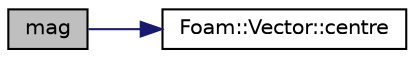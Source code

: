 digraph "mag"
{
  bgcolor="transparent";
  edge [fontname="Helvetica",fontsize="10",labelfontname="Helvetica",labelfontsize="10"];
  node [fontname="Helvetica",fontsize="10",shape=record];
  rankdir="LR";
  Node1 [label="mag",height=0.2,width=0.4,color="black", fillcolor="grey75", style="filled" fontcolor="black"];
  Node1 -> Node2 [color="midnightblue",fontsize="10",style="solid",fontname="Helvetica"];
  Node2 [label="Foam::Vector::centre",height=0.2,width=0.4,color="black",URL="$classFoam_1_1Vector.html#a03d976bb3f83efd6432dc3a94173f4f8",tooltip="Return *this (used for point which is a typedef to Vector&lt;scalar&gt;. "];
}
